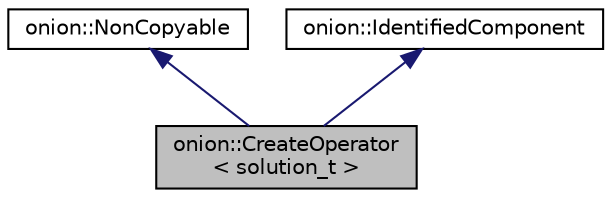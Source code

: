 digraph "onion::CreateOperator&lt; solution_t &gt;"
{
 // LATEX_PDF_SIZE
  edge [fontname="Helvetica",fontsize="10",labelfontname="Helvetica",labelfontsize="10"];
  node [fontname="Helvetica",fontsize="10",shape=record];
  Node1 [label="onion::CreateOperator\l\< solution_t \>",height=0.2,width=0.4,color="black", fillcolor="grey75", style="filled", fontcolor="black",tooltip="Defines the interface of the Create Operator."];
  Node2 -> Node1 [dir="back",color="midnightblue",fontsize="10",style="solid",fontname="Helvetica"];
  Node2 [label="onion::NonCopyable",height=0.2,width=0.4,color="black", fillcolor="white", style="filled",URL="$classonion_1_1_non_copyable.html",tooltip="Class to make other classes non-copyable."];
  Node3 -> Node1 [dir="back",color="midnightblue",fontsize="10",style="solid",fontname="Helvetica"];
  Node3 [label="onion::IdentifiedComponent",height=0.2,width=0.4,color="black", fillcolor="white", style="filled",URL="$classonion_1_1_identified_component.html",tooltip="Onion components derive from this class in order to add identification functionality."];
}
